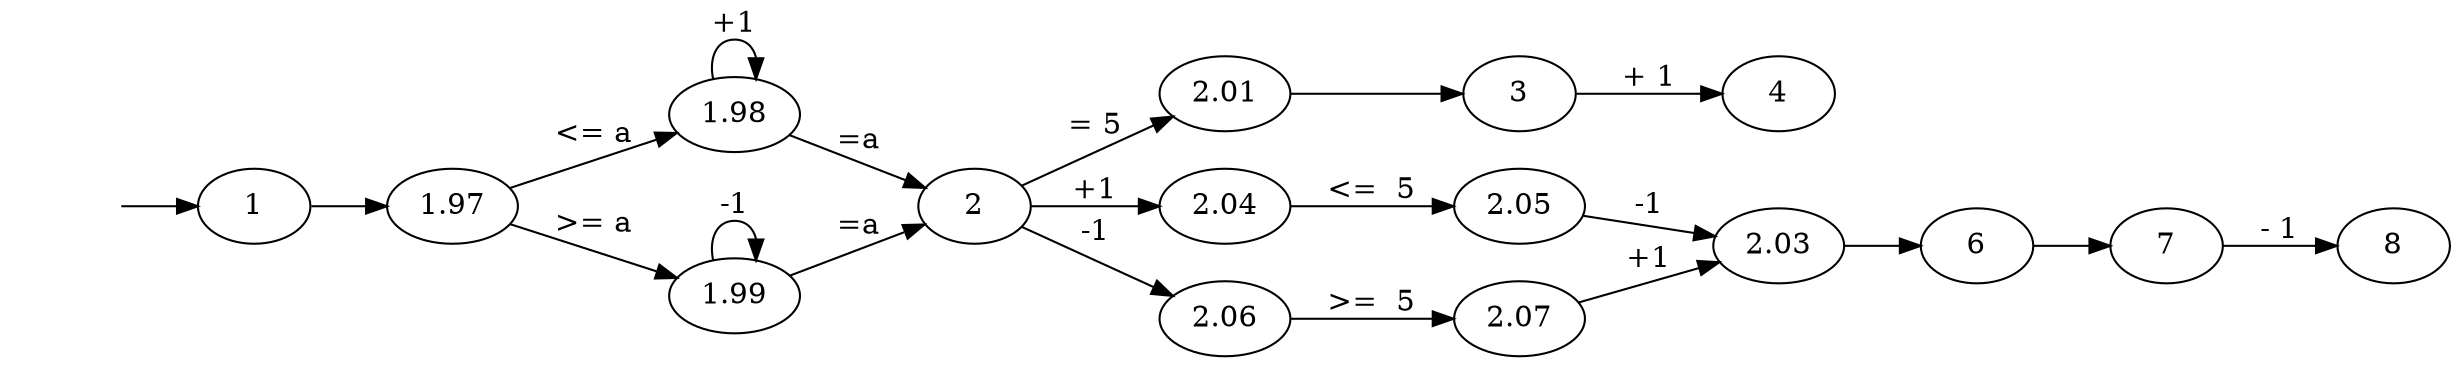 digraph G {
		rankdir=LR
		Q0[label="1"];
		Q1[label="2"];
		Q2[label="1.97"];
		Q3[label="1.98"];
		Q4[label="1.99"];
		Q5[label="2.01"];
		Q6[label="3"];
		Q7[label="4"];
		Q8[label="2.03"];
		Q9[label="6"];
		Q10[label="7"];
		Q11[label="8"];
		Q12[label="2.04"];
		Q13[label="2.05"];
		Q14[label="2.06"];
		Q15[label="2.07"];
		Qi[style=invis];
		Qi -> Q0 [label=""]
		Q2 -> Q3 [label="<= a"]
		Q3 -> Q3 [label="+1"]
		Q3 -> Q1 [label="=a"]
		Q2 -> Q4 [label=">= a"]
		Q4 -> Q4 [label="-1"]
		Q4 -> Q1 [label="=a"]
		Q0 -> Q2 [label=""]
		Q5 -> Q6 [label=""]
		Q6 -> Q7 [label="+ 1"]
		Q8 -> Q9 [label=""]
		Q9 -> Q10 [label=""]
		Q10 -> Q11 [label="- 1"]
		Q1 -> Q5 [label="= 5"]
		Q1 -> Q12 [label="+1"]
		Q12 -> Q13 [label="<=  5"]
		Q13 -> Q8 [label="-1"]
		Q1 -> Q14 [label="-1"]
		Q14 -> Q15 [label=">=  5"]
		Q15 -> Q8 [label="+1"]
		
}